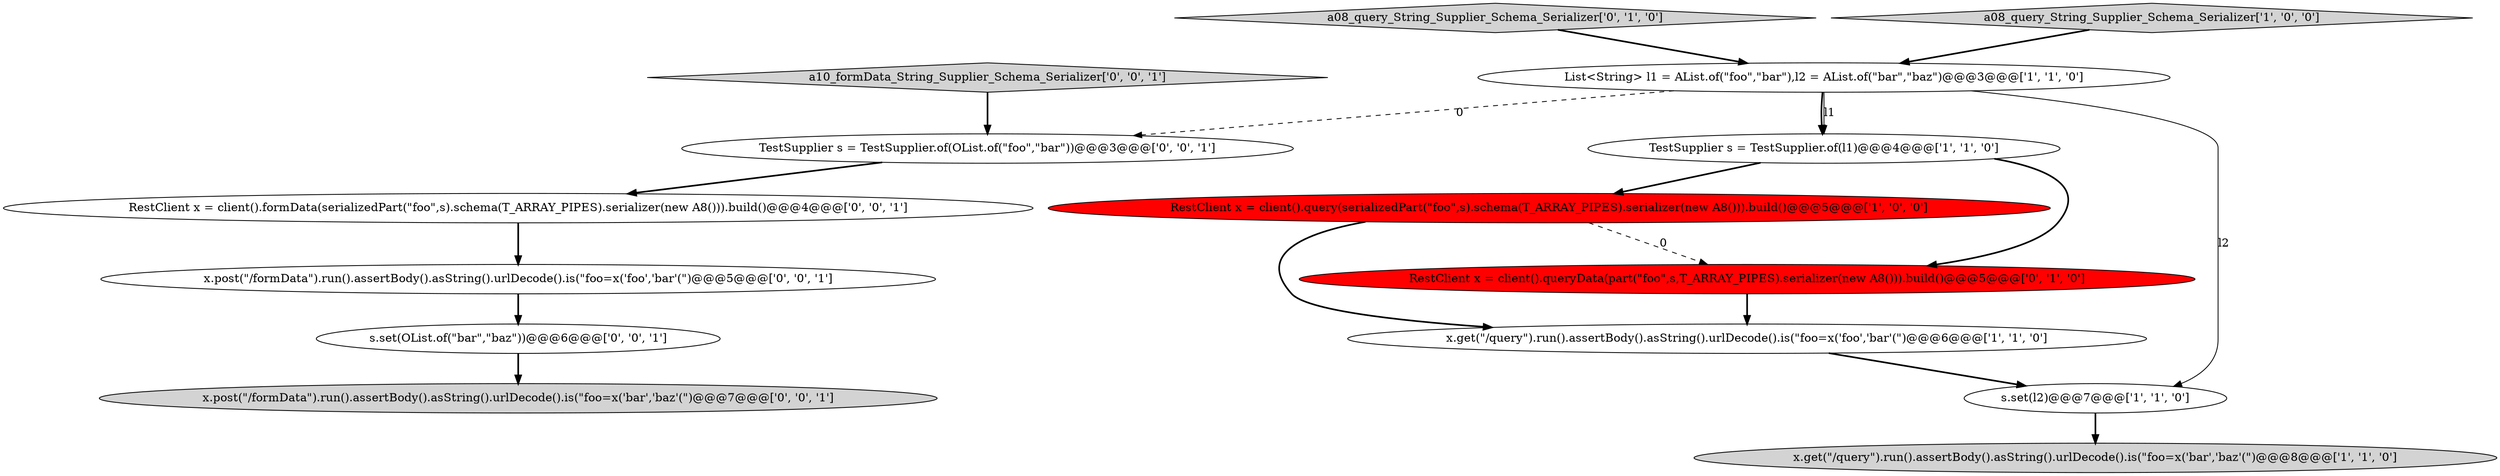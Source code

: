 digraph {
3 [style = filled, label = "TestSupplier s = TestSupplier.of(l1)@@@4@@@['1', '1', '0']", fillcolor = white, shape = ellipse image = "AAA0AAABBB1BBB"];
7 [style = filled, label = "a08_query_String_Supplier_Schema_Serializer['0', '1', '0']", fillcolor = lightgray, shape = diamond image = "AAA0AAABBB2BBB"];
5 [style = filled, label = "List<String> l1 = AList.of(\"foo\",\"bar\"),l2 = AList.of(\"bar\",\"baz\")@@@3@@@['1', '1', '0']", fillcolor = white, shape = ellipse image = "AAA0AAABBB1BBB"];
12 [style = filled, label = "a10_formData_String_Supplier_Schema_Serializer['0', '0', '1']", fillcolor = lightgray, shape = diamond image = "AAA0AAABBB3BBB"];
2 [style = filled, label = "x.get(\"/query\").run().assertBody().asString().urlDecode().is(\"foo=x('foo','bar'(\")@@@6@@@['1', '1', '0']", fillcolor = white, shape = ellipse image = "AAA0AAABBB1BBB"];
4 [style = filled, label = "x.get(\"/query\").run().assertBody().asString().urlDecode().is(\"foo=x('bar','baz'(\")@@@8@@@['1', '1', '0']", fillcolor = lightgray, shape = ellipse image = "AAA0AAABBB1BBB"];
0 [style = filled, label = "a08_query_String_Supplier_Schema_Serializer['1', '0', '0']", fillcolor = lightgray, shape = diamond image = "AAA0AAABBB1BBB"];
10 [style = filled, label = "x.post(\"/formData\").run().assertBody().asString().urlDecode().is(\"foo=x('bar','baz'(\")@@@7@@@['0', '0', '1']", fillcolor = lightgray, shape = ellipse image = "AAA0AAABBB3BBB"];
13 [style = filled, label = "x.post(\"/formData\").run().assertBody().asString().urlDecode().is(\"foo=x('foo','bar'(\")@@@5@@@['0', '0', '1']", fillcolor = white, shape = ellipse image = "AAA0AAABBB3BBB"];
14 [style = filled, label = "RestClient x = client().formData(serializedPart(\"foo\",s).schema(T_ARRAY_PIPES).serializer(new A8())).build()@@@4@@@['0', '0', '1']", fillcolor = white, shape = ellipse image = "AAA0AAABBB3BBB"];
6 [style = filled, label = "RestClient x = client().query(serializedPart(\"foo\",s).schema(T_ARRAY_PIPES).serializer(new A8())).build()@@@5@@@['1', '0', '0']", fillcolor = red, shape = ellipse image = "AAA1AAABBB1BBB"];
8 [style = filled, label = "RestClient x = client().queryData(part(\"foo\",s,T_ARRAY_PIPES).serializer(new A8())).build()@@@5@@@['0', '1', '0']", fillcolor = red, shape = ellipse image = "AAA1AAABBB2BBB"];
9 [style = filled, label = "TestSupplier s = TestSupplier.of(OList.of(\"foo\",\"bar\"))@@@3@@@['0', '0', '1']", fillcolor = white, shape = ellipse image = "AAA0AAABBB3BBB"];
1 [style = filled, label = "s.set(l2)@@@7@@@['1', '1', '0']", fillcolor = white, shape = ellipse image = "AAA0AAABBB1BBB"];
11 [style = filled, label = "s.set(OList.of(\"bar\",\"baz\"))@@@6@@@['0', '0', '1']", fillcolor = white, shape = ellipse image = "AAA0AAABBB3BBB"];
5->1 [style = solid, label="l2"];
5->3 [style = bold, label=""];
3->6 [style = bold, label=""];
1->4 [style = bold, label=""];
7->5 [style = bold, label=""];
5->3 [style = solid, label="l1"];
6->8 [style = dashed, label="0"];
5->9 [style = dashed, label="0"];
14->13 [style = bold, label=""];
8->2 [style = bold, label=""];
12->9 [style = bold, label=""];
11->10 [style = bold, label=""];
13->11 [style = bold, label=""];
2->1 [style = bold, label=""];
3->8 [style = bold, label=""];
9->14 [style = bold, label=""];
0->5 [style = bold, label=""];
6->2 [style = bold, label=""];
}
